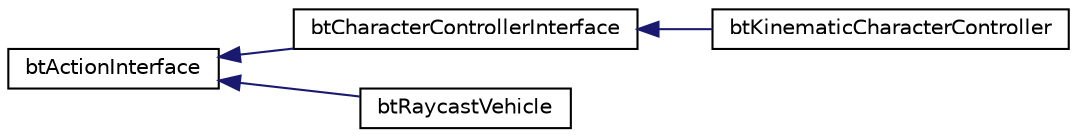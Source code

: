 digraph G
{
  edge [fontname="Helvetica",fontsize="10",labelfontname="Helvetica",labelfontsize="10"];
  node [fontname="Helvetica",fontsize="10",shape=record];
  rankdir=LR;
  Node1 [label="btActionInterface",height=0.2,width=0.4,color="black", fillcolor="white", style="filled",URL="$dc/d82/classbtActionInterface.html",tooltip="Basic interface to allow actions such as vehicles and characters to be updated inside a btDynamicsWor..."];
  Node1 -> Node2 [dir=back,color="midnightblue",fontsize="10",style="solid",fontname="Helvetica"];
  Node2 [label="btCharacterControllerInterface",height=0.2,width=0.4,color="black", fillcolor="white", style="filled",URL="$d0/d51/classbtCharacterControllerInterface.html"];
  Node2 -> Node3 [dir=back,color="midnightblue",fontsize="10",style="solid",fontname="Helvetica"];
  Node3 [label="btKinematicCharacterController",height=0.2,width=0.4,color="black", fillcolor="white", style="filled",URL="$d9/dbd/classbtKinematicCharacterController.html"];
  Node1 -> Node4 [dir=back,color="midnightblue",fontsize="10",style="solid",fontname="Helvetica"];
  Node4 [label="btRaycastVehicle",height=0.2,width=0.4,color="black", fillcolor="white", style="filled",URL="$d6/da2/classbtRaycastVehicle.html",tooltip="rayCast vehicle, very special constraint that turn a rigidbody into a vehicle."];
}
